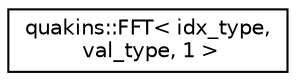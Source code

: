 digraph "Graphical Class Hierarchy"
{
 // LATEX_PDF_SIZE
  edge [fontname="Helvetica",fontsize="10",labelfontname="Helvetica",labelfontsize="10"];
  node [fontname="Helvetica",fontsize="10",shape=record];
  rankdir="LR";
  Node0 [label="quakins::FFT\< idx_type,\l val_type, 1 \>",height=0.2,width=0.4,color="black", fillcolor="white", style="filled",URL="$classquakins_1_1FFT_3_01idx__type_00_01val__type_00_011_01_4.html",tooltip=" "];
}
